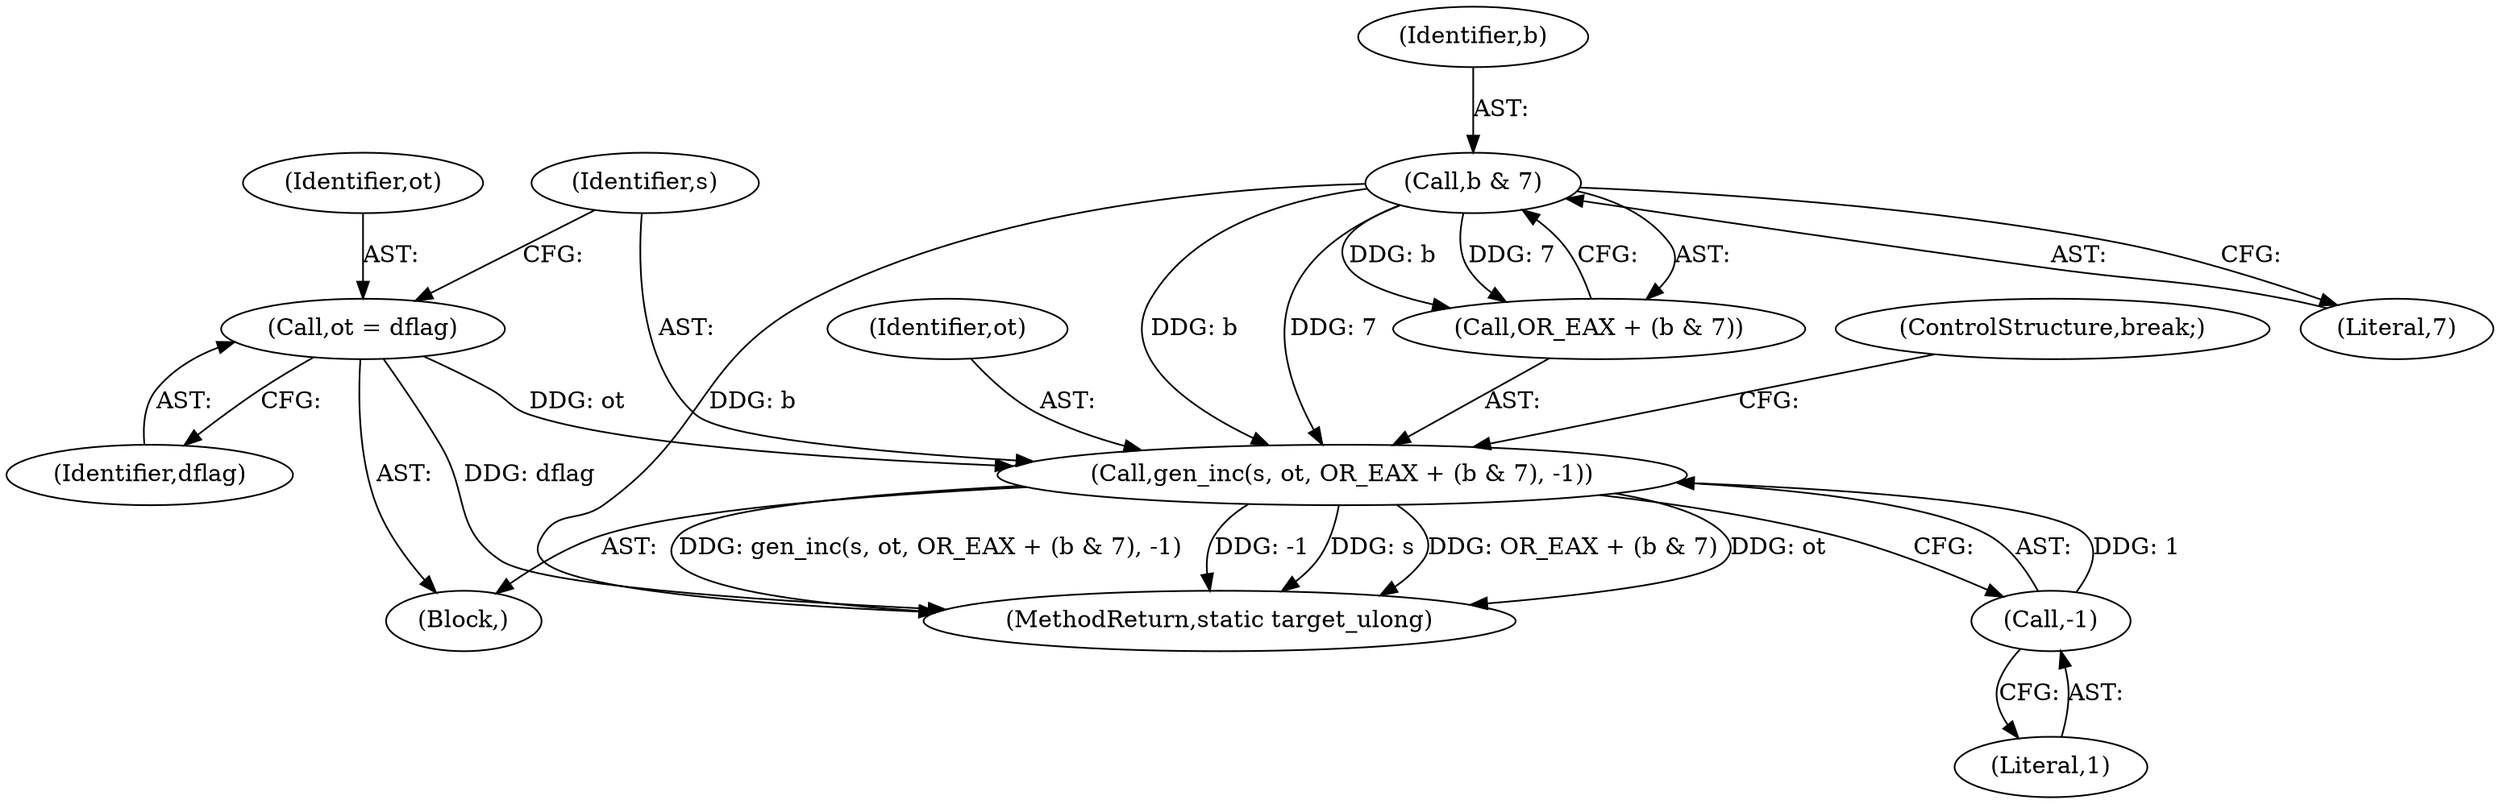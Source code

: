 digraph "0_qemu_30663fd26c0307e414622c7a8607fbc04f92ec14@pointer" {
"1001370" [label="(Call,gen_inc(s, ot, OR_EAX + (b & 7), -1))"];
"1001367" [label="(Call,ot = dflag)"];
"1001375" [label="(Call,b & 7)"];
"1001378" [label="(Call,-1)"];
"1001378" [label="(Call,-1)"];
"1001373" [label="(Call,OR_EAX + (b & 7))"];
"1011840" [label="(MethodReturn,static target_ulong)"];
"1001380" [label="(ControlStructure,break;)"];
"1001369" [label="(Identifier,dflag)"];
"1001377" [label="(Literal,7)"];
"1001375" [label="(Call,b & 7)"];
"1001379" [label="(Literal,1)"];
"1001372" [label="(Identifier,ot)"];
"1001371" [label="(Identifier,s)"];
"1001025" [label="(Block,)"];
"1001368" [label="(Identifier,ot)"];
"1001367" [label="(Call,ot = dflag)"];
"1001376" [label="(Identifier,b)"];
"1001370" [label="(Call,gen_inc(s, ot, OR_EAX + (b & 7), -1))"];
"1001370" -> "1001025"  [label="AST: "];
"1001370" -> "1001378"  [label="CFG: "];
"1001371" -> "1001370"  [label="AST: "];
"1001372" -> "1001370"  [label="AST: "];
"1001373" -> "1001370"  [label="AST: "];
"1001378" -> "1001370"  [label="AST: "];
"1001380" -> "1001370"  [label="CFG: "];
"1001370" -> "1011840"  [label="DDG: s"];
"1001370" -> "1011840"  [label="DDG: OR_EAX + (b & 7)"];
"1001370" -> "1011840"  [label="DDG: ot"];
"1001370" -> "1011840"  [label="DDG: gen_inc(s, ot, OR_EAX + (b & 7), -1)"];
"1001370" -> "1011840"  [label="DDG: -1"];
"1001367" -> "1001370"  [label="DDG: ot"];
"1001375" -> "1001370"  [label="DDG: b"];
"1001375" -> "1001370"  [label="DDG: 7"];
"1001378" -> "1001370"  [label="DDG: 1"];
"1001367" -> "1001025"  [label="AST: "];
"1001367" -> "1001369"  [label="CFG: "];
"1001368" -> "1001367"  [label="AST: "];
"1001369" -> "1001367"  [label="AST: "];
"1001371" -> "1001367"  [label="CFG: "];
"1001367" -> "1011840"  [label="DDG: dflag"];
"1001375" -> "1001373"  [label="AST: "];
"1001375" -> "1001377"  [label="CFG: "];
"1001376" -> "1001375"  [label="AST: "];
"1001377" -> "1001375"  [label="AST: "];
"1001373" -> "1001375"  [label="CFG: "];
"1001375" -> "1011840"  [label="DDG: b"];
"1001375" -> "1001373"  [label="DDG: b"];
"1001375" -> "1001373"  [label="DDG: 7"];
"1001378" -> "1001379"  [label="CFG: "];
"1001379" -> "1001378"  [label="AST: "];
}
